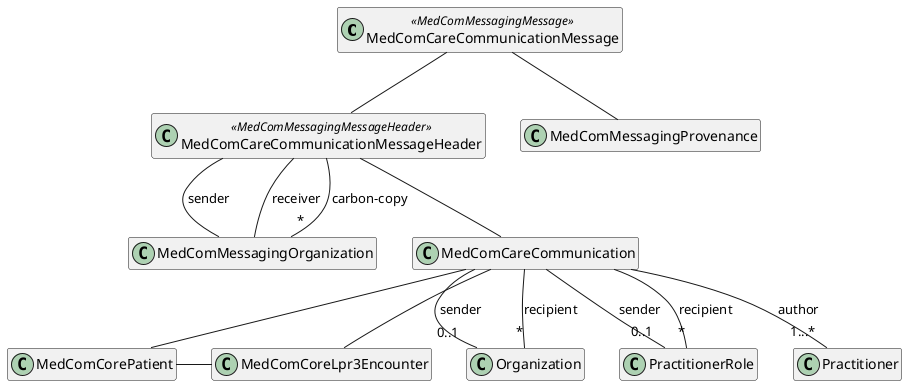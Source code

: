 @startuml CareCommunication

hide empty members

class "MedComCareCommunicationMessage" as message <<MedComMessagingMessage>>
class "MedComCareCommunicationMessageHeader" as messageHeader <<MedComMessagingMessageHeader>>
class "MedComMessagingOrganization" as organization
class "MedComCareCommunication" as communication
class "MedComCorePatient" as patient
class "MedComCoreLpr3Encounter" as encounter
class "MedComMessagingProvenance" as provenance
class "Organization" as recipientOrganization
class "PractitionerRole" as recipientRole
class "Practitioner" as author

message -- messageHeader
messageHeader -- communication
message -- provenance

messageHeader -- organization : "sender"
messageHeader -- organization : "receiver"
messageHeader --"*" organization : "carbon-copy"

communication -- patient
communication -- encounter
communication --"0..1" recipientOrganization : "sender"
communication --"0..1" recipientRole : "sender"
communication --"*" recipientOrganization : "recipient"
communication --"*" recipientRole : "recipient"
communication --"1...*" author : "author"

patient - encounter
@enduml